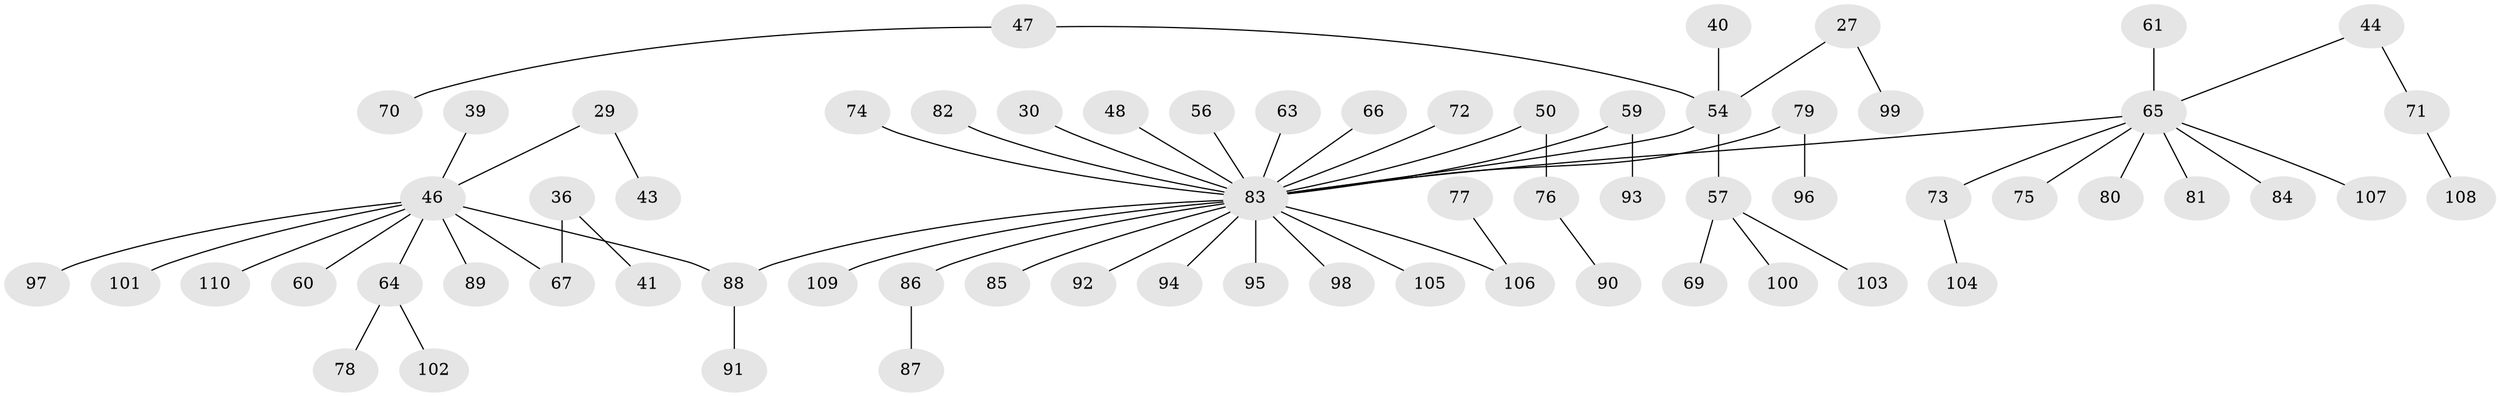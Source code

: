 // original degree distribution, {6: 0.02727272727272727, 4: 0.08181818181818182, 3: 0.1, 2: 0.2727272727272727, 5: 0.01818181818181818, 7: 0.00909090909090909, 1: 0.4909090909090909}
// Generated by graph-tools (version 1.1) at 2025/56/03/04/25 21:56:57]
// undirected, 66 vertices, 65 edges
graph export_dot {
graph [start="1"]
  node [color=gray90,style=filled];
  27;
  29;
  30;
  36;
  39;
  40;
  41;
  43;
  44;
  46 [super="+15+8"];
  47;
  48;
  50;
  54 [super="+24+26"];
  56;
  57;
  59;
  60;
  61;
  63;
  64 [super="+34"];
  65 [super="+7+10+18+19+58+28+62+25+31+38"];
  66;
  67 [super="+17"];
  69;
  70;
  71;
  72;
  73;
  74;
  75;
  76;
  77;
  78;
  79;
  80;
  81;
  82;
  83 [super="+68+32+14+49+53+37+16+11+23+45+42"];
  84;
  85;
  86;
  87;
  88 [super="+51"];
  89;
  90;
  91;
  92;
  93;
  94;
  95;
  96;
  97;
  98;
  99;
  100;
  101;
  102;
  103;
  104;
  105;
  106 [super="+55"];
  107;
  108;
  109;
  110;
  27 -- 99;
  27 -- 54;
  29 -- 43;
  29 -- 46;
  30 -- 83;
  36 -- 41;
  36 -- 67;
  39 -- 46;
  40 -- 54;
  44 -- 71;
  44 -- 65;
  46 -- 60;
  46 -- 110;
  46 -- 97;
  46 -- 101;
  46 -- 89;
  46 -- 67;
  46 -- 64;
  46 -- 88;
  47 -- 70;
  47 -- 54;
  48 -- 83;
  50 -- 76;
  50 -- 83;
  54 -- 83;
  54 -- 57;
  56 -- 83;
  57 -- 69;
  57 -- 100;
  57 -- 103;
  59 -- 93;
  59 -- 83;
  61 -- 65;
  63 -- 83;
  64 -- 102;
  64 -- 78;
  65 -- 84;
  65 -- 107;
  65 -- 83;
  65 -- 75;
  65 -- 73;
  65 -- 81;
  65 -- 80;
  66 -- 83;
  71 -- 108;
  72 -- 83;
  73 -- 104;
  74 -- 83;
  76 -- 90;
  77 -- 106;
  79 -- 96;
  79 -- 83;
  82 -- 83;
  83 -- 85;
  83 -- 94;
  83 -- 86;
  83 -- 98;
  83 -- 88;
  83 -- 95;
  83 -- 105;
  83 -- 109;
  83 -- 106;
  83 -- 92;
  86 -- 87;
  88 -- 91;
}
